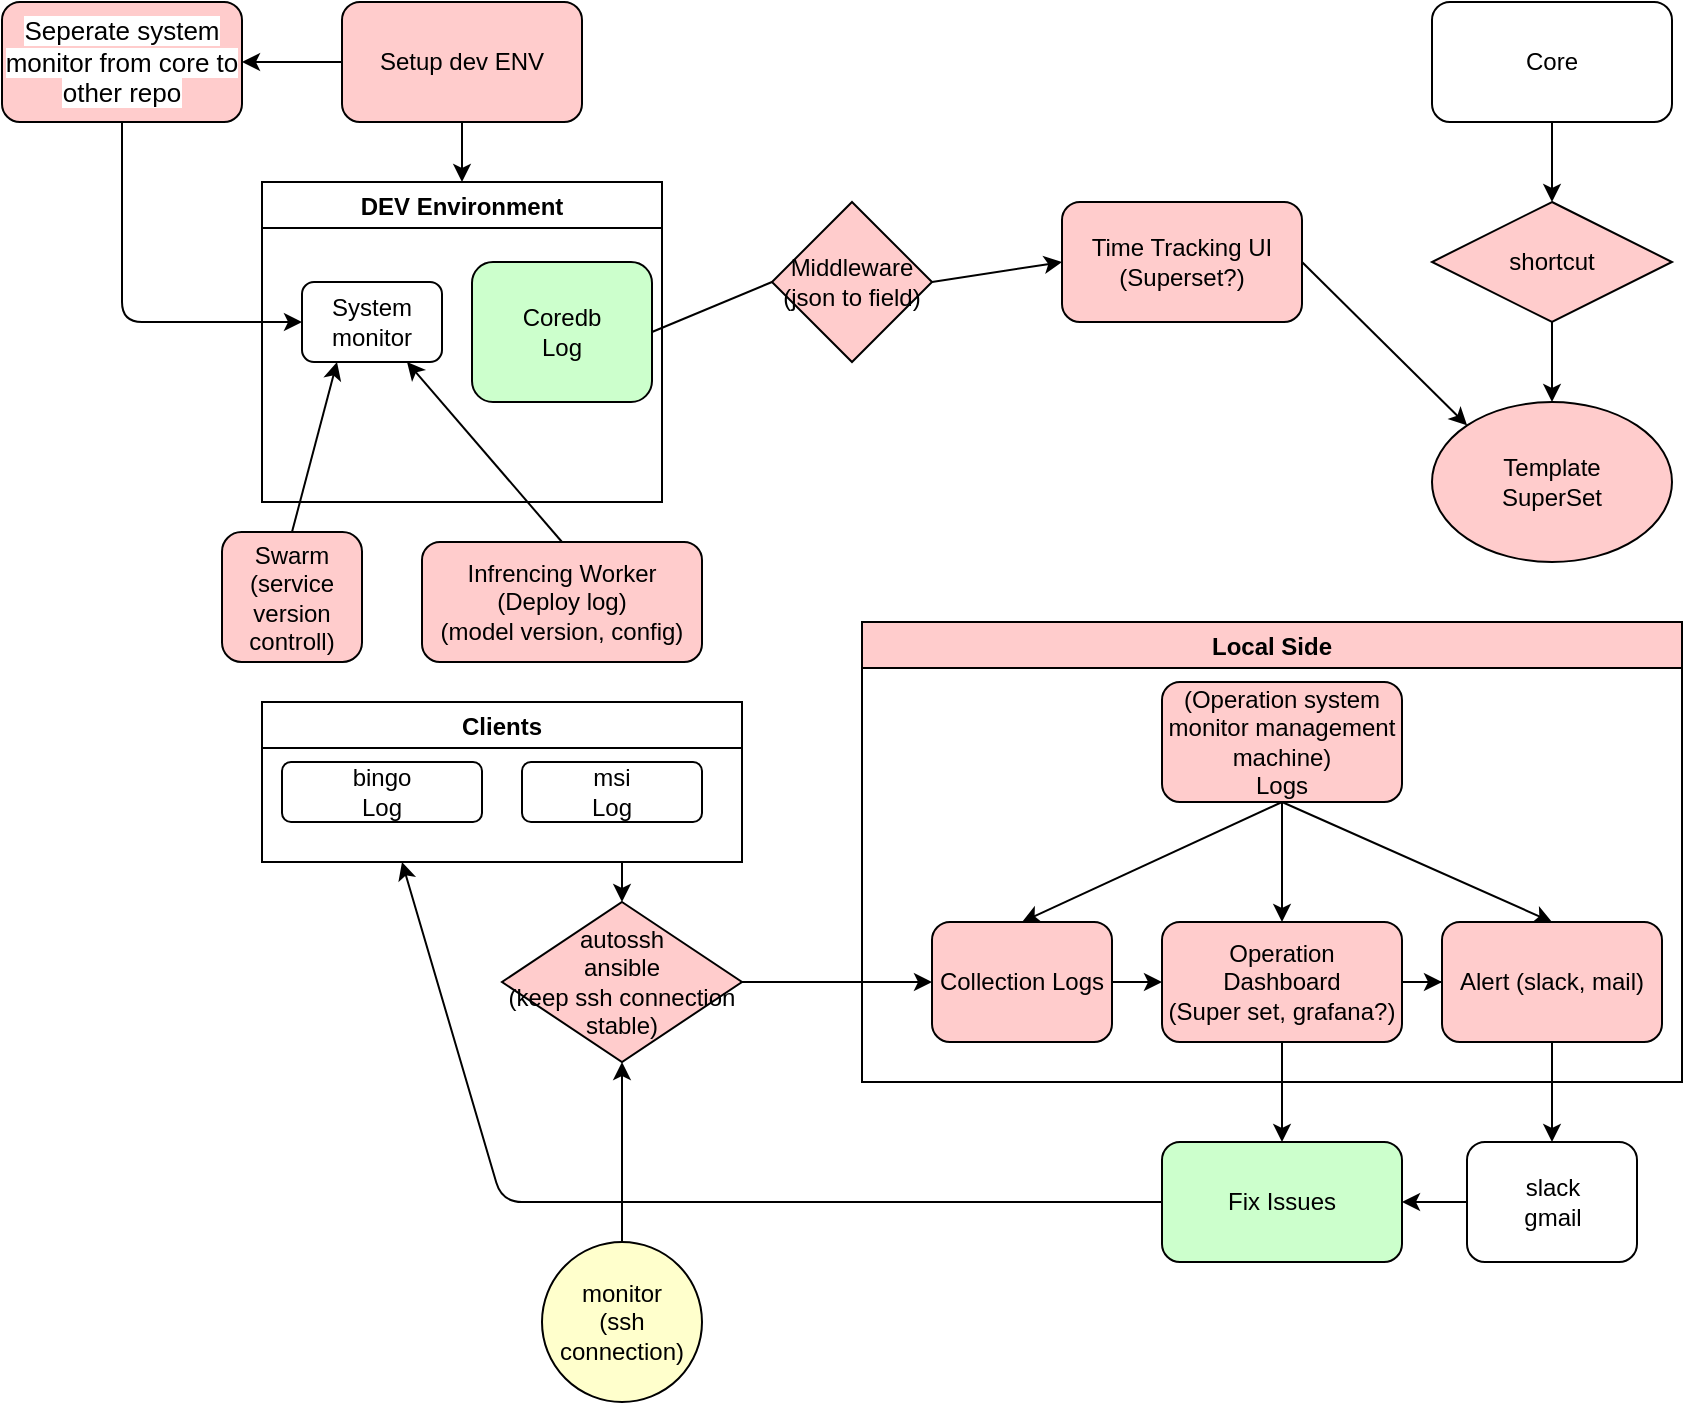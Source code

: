 <mxfile version="15.0.2" type="github">
  <diagram id="loM0l3aEy5fwngCcPqAx" name="Page-1">
    <mxGraphModel dx="2400" dy="800" grid="1" gridSize="10" guides="1" tooltips="1" connect="1" arrows="1" fold="1" page="1" pageScale="1" pageWidth="850" pageHeight="1100" math="0" shadow="0">
      <root>
        <mxCell id="0" />
        <mxCell id="1" parent="0" />
        <mxCell id="i75fvcy3MRpBaPY0_CUm-6" value="Clients" style="swimlane;" parent="1" vertex="1">
          <mxGeometry x="40" y="460" width="240" height="80" as="geometry" />
        </mxCell>
        <mxCell id="i75fvcy3MRpBaPY0_CUm-4" value="bingo&lt;br&gt;Log" style="rounded=1;whiteSpace=wrap;html=1;" parent="i75fvcy3MRpBaPY0_CUm-6" vertex="1">
          <mxGeometry x="10" y="30" width="100" height="30" as="geometry" />
        </mxCell>
        <mxCell id="i75fvcy3MRpBaPY0_CUm-5" value="msi&lt;br&gt;Log" style="rounded=1;whiteSpace=wrap;html=1;" parent="i75fvcy3MRpBaPY0_CUm-6" vertex="1">
          <mxGeometry x="130" y="30" width="90" height="30" as="geometry" />
        </mxCell>
        <mxCell id="i75fvcy3MRpBaPY0_CUm-8" value="autossh&lt;br&gt;ansible&lt;br&gt;(keep ssh connection stable)" style="rhombus;whiteSpace=wrap;html=1;fillColor=#FFCCCC;" parent="1" vertex="1">
          <mxGeometry x="160" y="560" width="120" height="80" as="geometry" />
        </mxCell>
        <mxCell id="68EpW2Q39iIY3JV0uZgi-3" value="Time Tracking UI (Superset?)" style="rounded=1;whiteSpace=wrap;html=1;fillColor=#FFCCCC;" vertex="1" parent="1">
          <mxGeometry x="440" y="210" width="120" height="60" as="geometry" />
        </mxCell>
        <mxCell id="68EpW2Q39iIY3JV0uZgi-6" value="DEV Environment" style="swimlane;" vertex="1" parent="1">
          <mxGeometry x="40" y="200" width="200" height="160" as="geometry" />
        </mxCell>
        <mxCell id="68EpW2Q39iIY3JV0uZgi-5" value="Coredb&lt;br&gt;Log" style="rounded=1;whiteSpace=wrap;html=1;fillColor=#CCFFCC;" vertex="1" parent="68EpW2Q39iIY3JV0uZgi-6">
          <mxGeometry x="105" y="40" width="90" height="70" as="geometry" />
        </mxCell>
        <mxCell id="68EpW2Q39iIY3JV0uZgi-60" value="System monitor" style="rounded=1;whiteSpace=wrap;html=1;fillColor=none;" vertex="1" parent="68EpW2Q39iIY3JV0uZgi-6">
          <mxGeometry x="20" y="50" width="70" height="40" as="geometry" />
        </mxCell>
        <mxCell id="68EpW2Q39iIY3JV0uZgi-8" value="" style="endArrow=classic;html=1;exitX=1;exitY=0.5;exitDx=0;exitDy=0;entryX=0;entryY=0.5;entryDx=0;entryDy=0;startArrow=none;" edge="1" parent="1" source="68EpW2Q39iIY3JV0uZgi-9" target="68EpW2Q39iIY3JV0uZgi-3">
          <mxGeometry width="50" height="50" relative="1" as="geometry">
            <mxPoint x="350" y="120" as="sourcePoint" />
            <mxPoint x="400" y="70" as="targetPoint" />
          </mxGeometry>
        </mxCell>
        <mxCell id="68EpW2Q39iIY3JV0uZgi-9" value="Middleware&lt;br&gt;(json to field)" style="rhombus;whiteSpace=wrap;html=1;fillColor=#FFCCCC;" vertex="1" parent="1">
          <mxGeometry x="295" y="210" width="80" height="80" as="geometry" />
        </mxCell>
        <mxCell id="68EpW2Q39iIY3JV0uZgi-10" value="" style="endArrow=none;html=1;exitX=1;exitY=0.5;exitDx=0;exitDy=0;entryX=0;entryY=0.5;entryDx=0;entryDy=0;" edge="1" parent="1" source="68EpW2Q39iIY3JV0uZgi-5" target="68EpW2Q39iIY3JV0uZgi-9">
          <mxGeometry width="50" height="50" relative="1" as="geometry">
            <mxPoint x="235" y="275" as="sourcePoint" />
            <mxPoint x="570" y="190" as="targetPoint" />
          </mxGeometry>
        </mxCell>
        <mxCell id="68EpW2Q39iIY3JV0uZgi-11" value="Template&lt;br&gt;SuperSet" style="ellipse;whiteSpace=wrap;html=1;fillColor=#FFCCCC;" vertex="1" parent="1">
          <mxGeometry x="625" y="310" width="120" height="80" as="geometry" />
        </mxCell>
        <mxCell id="68EpW2Q39iIY3JV0uZgi-12" value="" style="endArrow=classic;html=1;exitX=1;exitY=0.5;exitDx=0;exitDy=0;entryX=0;entryY=0;entryDx=0;entryDy=0;" edge="1" parent="1" source="68EpW2Q39iIY3JV0uZgi-3" target="68EpW2Q39iIY3JV0uZgi-11">
          <mxGeometry width="50" height="50" relative="1" as="geometry">
            <mxPoint x="350" y="110" as="sourcePoint" />
            <mxPoint x="400" y="60" as="targetPoint" />
          </mxGeometry>
        </mxCell>
        <mxCell id="68EpW2Q39iIY3JV0uZgi-13" value="Infrencing Worker&lt;br&gt;(Deploy log)&lt;br&gt;(model version, config)" style="rounded=1;whiteSpace=wrap;html=1;fillColor=#FFCCCC;" vertex="1" parent="1">
          <mxGeometry x="120" y="380" width="140" height="60" as="geometry" />
        </mxCell>
        <mxCell id="68EpW2Q39iIY3JV0uZgi-14" value="" style="endArrow=classic;html=1;exitX=0.5;exitY=0;exitDx=0;exitDy=0;entryX=0.75;entryY=1;entryDx=0;entryDy=0;" edge="1" parent="1" source="68EpW2Q39iIY3JV0uZgi-13" target="68EpW2Q39iIY3JV0uZgi-60">
          <mxGeometry width="50" height="50" relative="1" as="geometry">
            <mxPoint x="350" y="320" as="sourcePoint" />
            <mxPoint x="400" y="270" as="targetPoint" />
          </mxGeometry>
        </mxCell>
        <mxCell id="68EpW2Q39iIY3JV0uZgi-20" value="" style="endArrow=classic;html=1;exitX=0.5;exitY=1;exitDx=0;exitDy=0;entryX=0.5;entryY=0;entryDx=0;entryDy=0;" edge="1" parent="1" source="i75fvcy3MRpBaPY0_CUm-11" target="68EpW2Q39iIY3JV0uZgi-21">
          <mxGeometry width="50" height="50" relative="1" as="geometry">
            <mxPoint x="360" y="680" as="sourcePoint" />
            <mxPoint x="485" y="820" as="targetPoint" />
          </mxGeometry>
        </mxCell>
        <mxCell id="68EpW2Q39iIY3JV0uZgi-21" value="Fix Issues" style="rounded=1;whiteSpace=wrap;html=1;fillColor=#CCFFCC;" vertex="1" parent="1">
          <mxGeometry x="490" y="680" width="120" height="60" as="geometry" />
        </mxCell>
        <mxCell id="68EpW2Q39iIY3JV0uZgi-22" value="" style="endArrow=classic;html=1;exitX=0.5;exitY=1;exitDx=0;exitDy=0;" edge="1" parent="1" source="i75fvcy3MRpBaPY0_CUm-13" target="68EpW2Q39iIY3JV0uZgi-55">
          <mxGeometry width="50" height="50" relative="1" as="geometry">
            <mxPoint x="360" y="680" as="sourcePoint" />
            <mxPoint x="685" y="680" as="targetPoint" />
          </mxGeometry>
        </mxCell>
        <mxCell id="68EpW2Q39iIY3JV0uZgi-24" value="" style="endArrow=classic;html=1;exitX=0;exitY=0.5;exitDx=0;exitDy=0;" edge="1" parent="1" source="68EpW2Q39iIY3JV0uZgi-21">
          <mxGeometry width="50" height="50" relative="1" as="geometry">
            <mxPoint x="360" y="790" as="sourcePoint" />
            <mxPoint x="110" y="540" as="targetPoint" />
            <Array as="points">
              <mxPoint x="160" y="710" />
            </Array>
          </mxGeometry>
        </mxCell>
        <mxCell id="68EpW2Q39iIY3JV0uZgi-47" style="edgeStyle=orthogonalEdgeStyle;rounded=0;orthogonalLoop=1;jettySize=auto;html=1;entryX=0.5;entryY=0;entryDx=0;entryDy=0;" edge="1" parent="1" source="68EpW2Q39iIY3JV0uZgi-32" target="68EpW2Q39iIY3JV0uZgi-6">
          <mxGeometry relative="1" as="geometry" />
        </mxCell>
        <mxCell id="68EpW2Q39iIY3JV0uZgi-32" value="Setup dev ENV" style="rounded=1;whiteSpace=wrap;html=1;fillColor=#FFCCCC;" vertex="1" parent="1">
          <mxGeometry x="80" y="110" width="120" height="60" as="geometry" />
        </mxCell>
        <mxCell id="68EpW2Q39iIY3JV0uZgi-38" value="Local Side" style="swimlane;fillColor=#FFCCCC;" vertex="1" parent="1">
          <mxGeometry x="340" y="420" width="410" height="230" as="geometry" />
        </mxCell>
        <mxCell id="i75fvcy3MRpBaPY0_CUm-3" value="(Operation system monitor management machine)&lt;br&gt;Logs" style="rounded=1;whiteSpace=wrap;html=1;fillColor=#FFCCCC;" parent="68EpW2Q39iIY3JV0uZgi-38" vertex="1">
          <mxGeometry x="150" y="30" width="120" height="60" as="geometry" />
        </mxCell>
        <mxCell id="68EpW2Q39iIY3JV0uZgi-34" value="Collection Logs" style="rounded=1;whiteSpace=wrap;html=1;fillColor=#FFCCCC;" vertex="1" parent="68EpW2Q39iIY3JV0uZgi-38">
          <mxGeometry x="35" y="150" width="90" height="60" as="geometry" />
        </mxCell>
        <mxCell id="68EpW2Q39iIY3JV0uZgi-43" value="" style="endArrow=classic;html=1;exitX=0.5;exitY=1;exitDx=0;exitDy=0;entryX=0.5;entryY=0;entryDx=0;entryDy=0;" edge="1" parent="68EpW2Q39iIY3JV0uZgi-38" source="i75fvcy3MRpBaPY0_CUm-3" target="68EpW2Q39iIY3JV0uZgi-34">
          <mxGeometry width="50" height="50" relative="1" as="geometry">
            <mxPoint x="-20" y="240" as="sourcePoint" />
            <mxPoint x="-60" y="290" as="targetPoint" />
          </mxGeometry>
        </mxCell>
        <mxCell id="i75fvcy3MRpBaPY0_CUm-11" value="Operation&lt;br&gt;Dashboard&lt;br&gt;(Super set, grafana?)" style="rounded=1;whiteSpace=wrap;html=1;fillColor=#FFCCCC;" parent="68EpW2Q39iIY3JV0uZgi-38" vertex="1">
          <mxGeometry x="150" y="150" width="120" height="60" as="geometry" />
        </mxCell>
        <mxCell id="i75fvcy3MRpBaPY0_CUm-10" value="" style="endArrow=classic;html=1;exitX=0.5;exitY=1;exitDx=0;exitDy=0;" parent="68EpW2Q39iIY3JV0uZgi-38" source="i75fvcy3MRpBaPY0_CUm-3" target="i75fvcy3MRpBaPY0_CUm-11" edge="1">
          <mxGeometry width="50" height="50" relative="1" as="geometry">
            <mxPoint x="-255" y="320" as="sourcePoint" />
            <mxPoint x="-185" y="520" as="targetPoint" />
          </mxGeometry>
        </mxCell>
        <mxCell id="68EpW2Q39iIY3JV0uZgi-40" style="edgeStyle=orthogonalEdgeStyle;rounded=0;orthogonalLoop=1;jettySize=auto;html=1;entryX=0;entryY=0.5;entryDx=0;entryDy=0;" edge="1" parent="68EpW2Q39iIY3JV0uZgi-38" source="68EpW2Q39iIY3JV0uZgi-34" target="i75fvcy3MRpBaPY0_CUm-11">
          <mxGeometry relative="1" as="geometry" />
        </mxCell>
        <mxCell id="i75fvcy3MRpBaPY0_CUm-13" value="Alert (slack, mail)" style="rounded=1;whiteSpace=wrap;html=1;fillColor=#FFCCCC;" parent="68EpW2Q39iIY3JV0uZgi-38" vertex="1">
          <mxGeometry x="290" y="150" width="110" height="60" as="geometry" />
        </mxCell>
        <mxCell id="i75fvcy3MRpBaPY0_CUm-12" value="" style="endArrow=classic;html=1;exitX=0.5;exitY=1;exitDx=0;exitDy=0;entryX=0.5;entryY=0;entryDx=0;entryDy=0;" parent="68EpW2Q39iIY3JV0uZgi-38" source="i75fvcy3MRpBaPY0_CUm-3" target="i75fvcy3MRpBaPY0_CUm-13" edge="1">
          <mxGeometry width="50" height="50" relative="1" as="geometry">
            <mxPoint x="-235" y="350" as="sourcePoint" />
            <mxPoint x="-185" y="540" as="targetPoint" />
          </mxGeometry>
        </mxCell>
        <mxCell id="68EpW2Q39iIY3JV0uZgi-39" value="" style="edgeStyle=orthogonalEdgeStyle;rounded=0;orthogonalLoop=1;jettySize=auto;html=1;" edge="1" parent="68EpW2Q39iIY3JV0uZgi-38" source="i75fvcy3MRpBaPY0_CUm-11" target="i75fvcy3MRpBaPY0_CUm-13">
          <mxGeometry relative="1" as="geometry" />
        </mxCell>
        <mxCell id="68EpW2Q39iIY3JV0uZgi-41" value="" style="endArrow=classic;html=1;exitX=1;exitY=0.5;exitDx=0;exitDy=0;entryX=0;entryY=0.5;entryDx=0;entryDy=0;" edge="1" parent="1" source="i75fvcy3MRpBaPY0_CUm-8" target="68EpW2Q39iIY3JV0uZgi-34">
          <mxGeometry width="50" height="50" relative="1" as="geometry">
            <mxPoint x="350" y="740" as="sourcePoint" />
            <mxPoint x="400" y="690" as="targetPoint" />
            <Array as="points" />
          </mxGeometry>
        </mxCell>
        <mxCell id="68EpW2Q39iIY3JV0uZgi-46" value="" style="endArrow=classic;html=1;entryX=0.5;entryY=0;entryDx=0;entryDy=0;" edge="1" parent="1" target="i75fvcy3MRpBaPY0_CUm-8">
          <mxGeometry width="50" height="50" relative="1" as="geometry">
            <mxPoint x="220" y="540" as="sourcePoint" />
            <mxPoint x="400" y="560" as="targetPoint" />
          </mxGeometry>
        </mxCell>
        <mxCell id="68EpW2Q39iIY3JV0uZgi-49" value="monitor&lt;br&gt;(ssh connection)" style="ellipse;whiteSpace=wrap;html=1;aspect=fixed;fillColor=#FFFFCC;" vertex="1" parent="1">
          <mxGeometry x="180" y="730" width="80" height="80" as="geometry" />
        </mxCell>
        <mxCell id="68EpW2Q39iIY3JV0uZgi-50" value="" style="endArrow=classic;html=1;exitX=0.5;exitY=0;exitDx=0;exitDy=0;entryX=0.5;entryY=1;entryDx=0;entryDy=0;" edge="1" parent="1" source="68EpW2Q39iIY3JV0uZgi-49" target="i75fvcy3MRpBaPY0_CUm-8">
          <mxGeometry width="50" height="50" relative="1" as="geometry">
            <mxPoint x="510" y="570" as="sourcePoint" />
            <mxPoint x="560" y="520" as="targetPoint" />
          </mxGeometry>
        </mxCell>
        <mxCell id="68EpW2Q39iIY3JV0uZgi-53" style="edgeStyle=orthogonalEdgeStyle;rounded=0;orthogonalLoop=1;jettySize=auto;html=1;entryX=0.5;entryY=0;entryDx=0;entryDy=0;" edge="1" parent="1" source="68EpW2Q39iIY3JV0uZgi-51" target="68EpW2Q39iIY3JV0uZgi-52">
          <mxGeometry relative="1" as="geometry" />
        </mxCell>
        <mxCell id="68EpW2Q39iIY3JV0uZgi-51" value="Core" style="rounded=1;whiteSpace=wrap;html=1;fillColor=none;" vertex="1" parent="1">
          <mxGeometry x="625" y="110" width="120" height="60" as="geometry" />
        </mxCell>
        <mxCell id="68EpW2Q39iIY3JV0uZgi-54" style="edgeStyle=orthogonalEdgeStyle;rounded=0;orthogonalLoop=1;jettySize=auto;html=1;entryX=0.5;entryY=0;entryDx=0;entryDy=0;" edge="1" parent="1" source="68EpW2Q39iIY3JV0uZgi-52" target="68EpW2Q39iIY3JV0uZgi-11">
          <mxGeometry relative="1" as="geometry" />
        </mxCell>
        <mxCell id="68EpW2Q39iIY3JV0uZgi-52" value="shortcut" style="rhombus;whiteSpace=wrap;html=1;fillColor=#FFCCCC;" vertex="1" parent="1">
          <mxGeometry x="625" y="210" width="120" height="60" as="geometry" />
        </mxCell>
        <mxCell id="68EpW2Q39iIY3JV0uZgi-56" style="edgeStyle=orthogonalEdgeStyle;rounded=0;orthogonalLoop=1;jettySize=auto;html=1;entryX=1;entryY=0.5;entryDx=0;entryDy=0;" edge="1" parent="1" source="68EpW2Q39iIY3JV0uZgi-55" target="68EpW2Q39iIY3JV0uZgi-21">
          <mxGeometry relative="1" as="geometry" />
        </mxCell>
        <mxCell id="68EpW2Q39iIY3JV0uZgi-55" value="slack&lt;br&gt;gmail" style="rounded=1;whiteSpace=wrap;html=1;fillColor=none;" vertex="1" parent="1">
          <mxGeometry x="642.5" y="680" width="85" height="60" as="geometry" />
        </mxCell>
        <mxCell id="68EpW2Q39iIY3JV0uZgi-58" value="&lt;span style=&quot;font-family: &amp;#34;arial&amp;#34; ; font-size: 13px ; text-align: left ; background-color: rgb(255 , 255 , 255)&quot;&gt;Seperate system monitor from core to other repo&lt;/span&gt;" style="rounded=1;whiteSpace=wrap;html=1;fillColor=#FFCCCC;" vertex="1" parent="1">
          <mxGeometry x="-90" y="110" width="120" height="60" as="geometry" />
        </mxCell>
        <mxCell id="68EpW2Q39iIY3JV0uZgi-15" value="Swarm&lt;br&gt;(service version controll)" style="rounded=1;whiteSpace=wrap;html=1;fillColor=#FFCCCC;" vertex="1" parent="1">
          <mxGeometry x="20" y="375" width="70" height="65" as="geometry" />
        </mxCell>
        <mxCell id="68EpW2Q39iIY3JV0uZgi-16" value="" style="endArrow=classic;html=1;exitX=0.5;exitY=0;exitDx=0;exitDy=0;entryX=0.25;entryY=1;entryDx=0;entryDy=0;" edge="1" parent="1" source="68EpW2Q39iIY3JV0uZgi-15" target="68EpW2Q39iIY3JV0uZgi-60">
          <mxGeometry width="50" height="50" relative="1" as="geometry">
            <mxPoint x="350" y="380" as="sourcePoint" />
            <mxPoint x="400" y="330" as="targetPoint" />
          </mxGeometry>
        </mxCell>
        <mxCell id="68EpW2Q39iIY3JV0uZgi-59" value="" style="endArrow=classic;html=1;exitX=0.5;exitY=1;exitDx=0;exitDy=0;" edge="1" parent="1" source="68EpW2Q39iIY3JV0uZgi-58" target="68EpW2Q39iIY3JV0uZgi-60">
          <mxGeometry width="50" height="50" relative="1" as="geometry">
            <mxPoint x="510" y="450" as="sourcePoint" />
            <mxPoint x="560" y="400" as="targetPoint" />
            <Array as="points">
              <mxPoint x="-30" y="270" />
            </Array>
          </mxGeometry>
        </mxCell>
        <mxCell id="68EpW2Q39iIY3JV0uZgi-61" value="" style="endArrow=classic;html=1;exitX=0;exitY=0.5;exitDx=0;exitDy=0;entryX=1;entryY=0.5;entryDx=0;entryDy=0;" edge="1" parent="1" source="68EpW2Q39iIY3JV0uZgi-32" target="68EpW2Q39iIY3JV0uZgi-58">
          <mxGeometry width="50" height="50" relative="1" as="geometry">
            <mxPoint x="510" y="440" as="sourcePoint" />
            <mxPoint x="560" y="390" as="targetPoint" />
          </mxGeometry>
        </mxCell>
      </root>
    </mxGraphModel>
  </diagram>
</mxfile>
